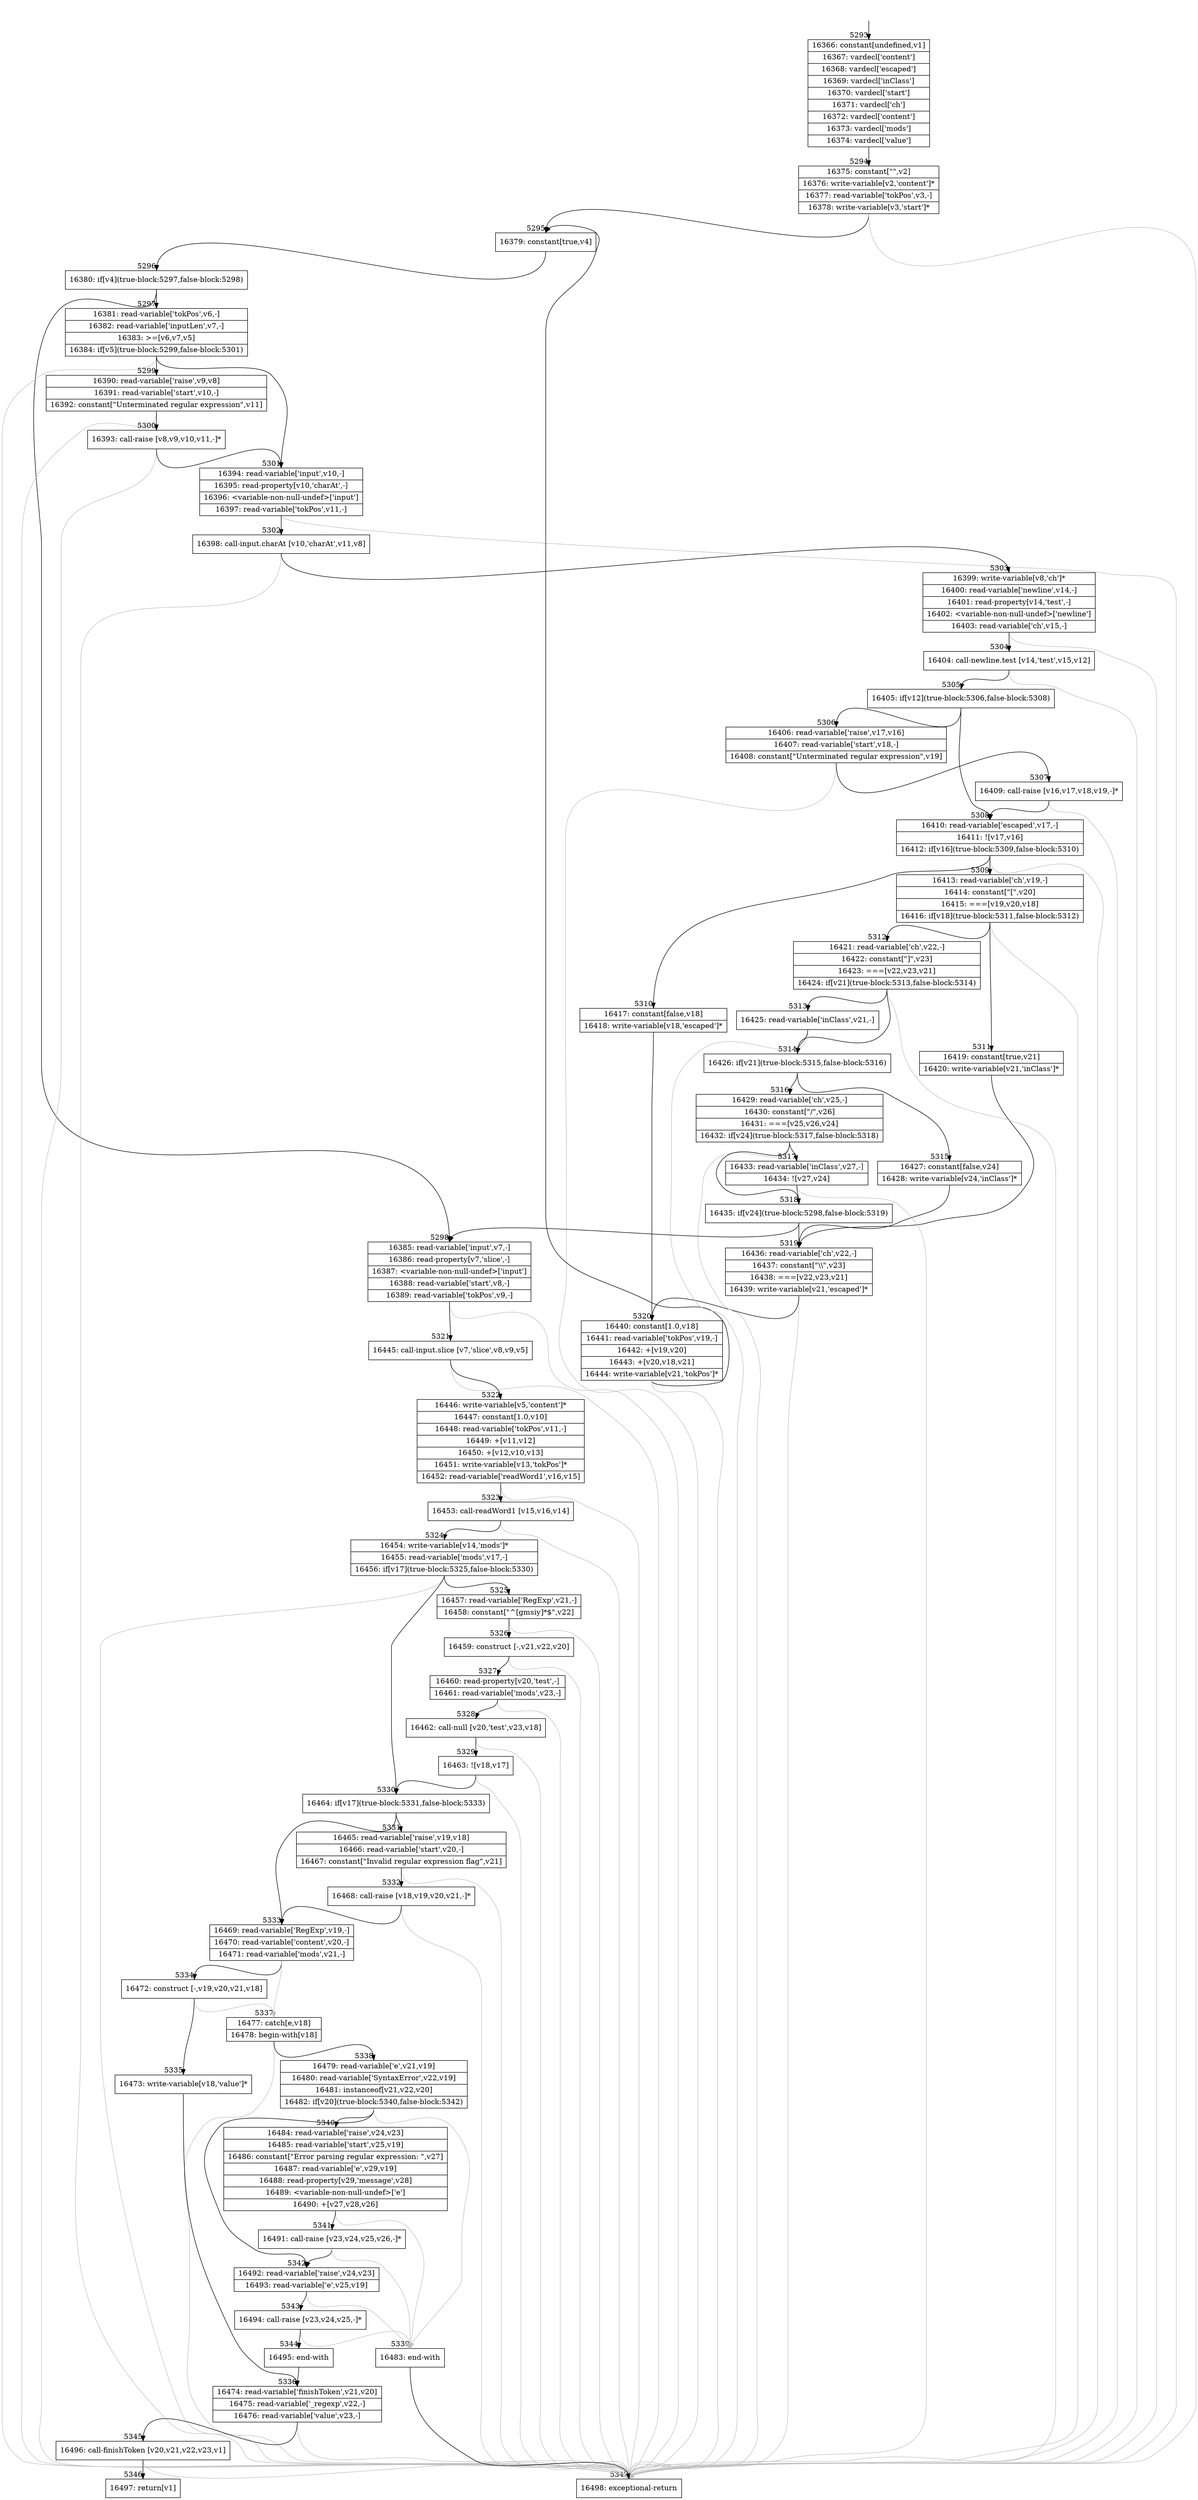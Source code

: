 digraph {
rankdir="TD"
BB_entry317[shape=none,label=""];
BB_entry317 -> BB5293 [tailport=s, headport=n, headlabel="    5293"]
BB5293 [shape=record label="{16366: constant[undefined,v1]|16367: vardecl['content']|16368: vardecl['escaped']|16369: vardecl['inClass']|16370: vardecl['start']|16371: vardecl['ch']|16372: vardecl['content']|16373: vardecl['mods']|16374: vardecl['value']}" ] 
BB5293 -> BB5294 [tailport=s, headport=n, headlabel="      5294"]
BB5294 [shape=record label="{16375: constant[\"\",v2]|16376: write-variable[v2,'content']*|16377: read-variable['tokPos',v3,-]|16378: write-variable[v3,'start']*}" ] 
BB5294 -> BB5295 [tailport=s, headport=n, headlabel="      5295"]
BB5294 -> BB5347 [tailport=s, headport=n, color=gray, headlabel="      5347"]
BB5295 [shape=record label="{16379: constant[true,v4]}" ] 
BB5295 -> BB5296 [tailport=s, headport=n, headlabel="      5296"]
BB5296 [shape=record label="{16380: if[v4](true-block:5297,false-block:5298)}" ] 
BB5296 -> BB5297 [tailport=s, headport=n, headlabel="      5297"]
BB5296 -> BB5298 [tailport=s, headport=n, headlabel="      5298"]
BB5297 [shape=record label="{16381: read-variable['tokPos',v6,-]|16382: read-variable['inputLen',v7,-]|16383: \>=[v6,v7,v5]|16384: if[v5](true-block:5299,false-block:5301)}" ] 
BB5297 -> BB5299 [tailport=s, headport=n, headlabel="      5299"]
BB5297 -> BB5301 [tailport=s, headport=n, headlabel="      5301"]
BB5297 -> BB5347 [tailport=s, headport=n, color=gray]
BB5298 [shape=record label="{16385: read-variable['input',v7,-]|16386: read-property[v7,'slice',-]|16387: \<variable-non-null-undef\>['input']|16388: read-variable['start',v8,-]|16389: read-variable['tokPos',v9,-]}" ] 
BB5298 -> BB5321 [tailport=s, headport=n, headlabel="      5321"]
BB5298 -> BB5347 [tailport=s, headport=n, color=gray]
BB5299 [shape=record label="{16390: read-variable['raise',v9,v8]|16391: read-variable['start',v10,-]|16392: constant[\"Unterminated regular expression\",v11]}" ] 
BB5299 -> BB5300 [tailport=s, headport=n, headlabel="      5300"]
BB5299 -> BB5347 [tailport=s, headport=n, color=gray]
BB5300 [shape=record label="{16393: call-raise [v8,v9,v10,v11,-]*}" ] 
BB5300 -> BB5301 [tailport=s, headport=n]
BB5300 -> BB5347 [tailport=s, headport=n, color=gray]
BB5301 [shape=record label="{16394: read-variable['input',v10,-]|16395: read-property[v10,'charAt',-]|16396: \<variable-non-null-undef\>['input']|16397: read-variable['tokPos',v11,-]}" ] 
BB5301 -> BB5302 [tailport=s, headport=n, headlabel="      5302"]
BB5301 -> BB5347 [tailport=s, headport=n, color=gray]
BB5302 [shape=record label="{16398: call-input.charAt [v10,'charAt',v11,v8]}" ] 
BB5302 -> BB5303 [tailport=s, headport=n, headlabel="      5303"]
BB5302 -> BB5347 [tailport=s, headport=n, color=gray]
BB5303 [shape=record label="{16399: write-variable[v8,'ch']*|16400: read-variable['newline',v14,-]|16401: read-property[v14,'test',-]|16402: \<variable-non-null-undef\>['newline']|16403: read-variable['ch',v15,-]}" ] 
BB5303 -> BB5304 [tailport=s, headport=n, headlabel="      5304"]
BB5303 -> BB5347 [tailport=s, headport=n, color=gray]
BB5304 [shape=record label="{16404: call-newline.test [v14,'test',v15,v12]}" ] 
BB5304 -> BB5305 [tailport=s, headport=n, headlabel="      5305"]
BB5304 -> BB5347 [tailport=s, headport=n, color=gray]
BB5305 [shape=record label="{16405: if[v12](true-block:5306,false-block:5308)}" ] 
BB5305 -> BB5306 [tailport=s, headport=n, headlabel="      5306"]
BB5305 -> BB5308 [tailport=s, headport=n, headlabel="      5308"]
BB5306 [shape=record label="{16406: read-variable['raise',v17,v16]|16407: read-variable['start',v18,-]|16408: constant[\"Unterminated regular expression\",v19]}" ] 
BB5306 -> BB5307 [tailport=s, headport=n, headlabel="      5307"]
BB5306 -> BB5347 [tailport=s, headport=n, color=gray]
BB5307 [shape=record label="{16409: call-raise [v16,v17,v18,v19,-]*}" ] 
BB5307 -> BB5308 [tailport=s, headport=n]
BB5307 -> BB5347 [tailport=s, headport=n, color=gray]
BB5308 [shape=record label="{16410: read-variable['escaped',v17,-]|16411: ![v17,v16]|16412: if[v16](true-block:5309,false-block:5310)}" ] 
BB5308 -> BB5309 [tailport=s, headport=n, headlabel="      5309"]
BB5308 -> BB5310 [tailport=s, headport=n, headlabel="      5310"]
BB5308 -> BB5347 [tailport=s, headport=n, color=gray]
BB5309 [shape=record label="{16413: read-variable['ch',v19,-]|16414: constant[\"[\",v20]|16415: ===[v19,v20,v18]|16416: if[v18](true-block:5311,false-block:5312)}" ] 
BB5309 -> BB5311 [tailport=s, headport=n, headlabel="      5311"]
BB5309 -> BB5312 [tailport=s, headport=n, headlabel="      5312"]
BB5309 -> BB5347 [tailport=s, headport=n, color=gray]
BB5310 [shape=record label="{16417: constant[false,v18]|16418: write-variable[v18,'escaped']*}" ] 
BB5310 -> BB5320 [tailport=s, headport=n, headlabel="      5320"]
BB5311 [shape=record label="{16419: constant[true,v21]|16420: write-variable[v21,'inClass']*}" ] 
BB5311 -> BB5319 [tailport=s, headport=n, headlabel="      5319"]
BB5312 [shape=record label="{16421: read-variable['ch',v22,-]|16422: constant[\"]\",v23]|16423: ===[v22,v23,v21]|16424: if[v21](true-block:5313,false-block:5314)}" ] 
BB5312 -> BB5314 [tailport=s, headport=n, headlabel="      5314"]
BB5312 -> BB5313 [tailport=s, headport=n, headlabel="      5313"]
BB5312 -> BB5347 [tailport=s, headport=n, color=gray]
BB5313 [shape=record label="{16425: read-variable['inClass',v21,-]}" ] 
BB5313 -> BB5314 [tailport=s, headport=n]
BB5313 -> BB5347 [tailport=s, headport=n, color=gray]
BB5314 [shape=record label="{16426: if[v21](true-block:5315,false-block:5316)}" ] 
BB5314 -> BB5315 [tailport=s, headport=n, headlabel="      5315"]
BB5314 -> BB5316 [tailport=s, headport=n, headlabel="      5316"]
BB5315 [shape=record label="{16427: constant[false,v24]|16428: write-variable[v24,'inClass']*}" ] 
BB5315 -> BB5319 [tailport=s, headport=n]
BB5316 [shape=record label="{16429: read-variable['ch',v25,-]|16430: constant[\"/\",v26]|16431: ===[v25,v26,v24]|16432: if[v24](true-block:5317,false-block:5318)}" ] 
BB5316 -> BB5318 [tailport=s, headport=n, headlabel="      5318"]
BB5316 -> BB5317 [tailport=s, headport=n, headlabel="      5317"]
BB5316 -> BB5347 [tailport=s, headport=n, color=gray]
BB5317 [shape=record label="{16433: read-variable['inClass',v27,-]|16434: ![v27,v24]}" ] 
BB5317 -> BB5318 [tailport=s, headport=n]
BB5317 -> BB5347 [tailport=s, headport=n, color=gray]
BB5318 [shape=record label="{16435: if[v24](true-block:5298,false-block:5319)}" ] 
BB5318 -> BB5298 [tailport=s, headport=n]
BB5318 -> BB5319 [tailport=s, headport=n]
BB5319 [shape=record label="{16436: read-variable['ch',v22,-]|16437: constant[\"\\\\\",v23]|16438: ===[v22,v23,v21]|16439: write-variable[v21,'escaped']*}" ] 
BB5319 -> BB5320 [tailport=s, headport=n]
BB5319 -> BB5347 [tailport=s, headport=n, color=gray]
BB5320 [shape=record label="{16440: constant[1.0,v18]|16441: read-variable['tokPos',v19,-]|16442: +[v19,v20]|16443: +[v20,v18,v21]|16444: write-variable[v21,'tokPos']*}" ] 
BB5320 -> BB5295 [tailport=s, headport=n]
BB5320 -> BB5347 [tailport=s, headport=n, color=gray]
BB5321 [shape=record label="{16445: call-input.slice [v7,'slice',v8,v9,v5]}" ] 
BB5321 -> BB5322 [tailport=s, headport=n, headlabel="      5322"]
BB5321 -> BB5347 [tailport=s, headport=n, color=gray]
BB5322 [shape=record label="{16446: write-variable[v5,'content']*|16447: constant[1.0,v10]|16448: read-variable['tokPos',v11,-]|16449: +[v11,v12]|16450: +[v12,v10,v13]|16451: write-variable[v13,'tokPos']*|16452: read-variable['readWord1',v16,v15]}" ] 
BB5322 -> BB5323 [tailport=s, headport=n, headlabel="      5323"]
BB5322 -> BB5347 [tailport=s, headport=n, color=gray]
BB5323 [shape=record label="{16453: call-readWord1 [v15,v16,v14]}" ] 
BB5323 -> BB5324 [tailport=s, headport=n, headlabel="      5324"]
BB5323 -> BB5347 [tailport=s, headport=n, color=gray]
BB5324 [shape=record label="{16454: write-variable[v14,'mods']*|16455: read-variable['mods',v17,-]|16456: if[v17](true-block:5325,false-block:5330)}" ] 
BB5324 -> BB5330 [tailport=s, headport=n, headlabel="      5330"]
BB5324 -> BB5325 [tailport=s, headport=n, headlabel="      5325"]
BB5324 -> BB5347 [tailport=s, headport=n, color=gray]
BB5325 [shape=record label="{16457: read-variable['RegExp',v21,-]|16458: constant[\"^[gmsiy]*$\",v22]}" ] 
BB5325 -> BB5326 [tailport=s, headport=n, headlabel="      5326"]
BB5325 -> BB5347 [tailport=s, headport=n, color=gray]
BB5326 [shape=record label="{16459: construct [-,v21,v22,v20]}" ] 
BB5326 -> BB5327 [tailport=s, headport=n, headlabel="      5327"]
BB5326 -> BB5347 [tailport=s, headport=n, color=gray]
BB5327 [shape=record label="{16460: read-property[v20,'test',-]|16461: read-variable['mods',v23,-]}" ] 
BB5327 -> BB5328 [tailport=s, headport=n, headlabel="      5328"]
BB5327 -> BB5347 [tailport=s, headport=n, color=gray]
BB5328 [shape=record label="{16462: call-null [v20,'test',v23,v18]}" ] 
BB5328 -> BB5329 [tailport=s, headport=n, headlabel="      5329"]
BB5328 -> BB5347 [tailport=s, headport=n, color=gray]
BB5329 [shape=record label="{16463: ![v18,v17]}" ] 
BB5329 -> BB5330 [tailport=s, headport=n]
BB5329 -> BB5347 [tailport=s, headport=n, color=gray]
BB5330 [shape=record label="{16464: if[v17](true-block:5331,false-block:5333)}" ] 
BB5330 -> BB5331 [tailport=s, headport=n, headlabel="      5331"]
BB5330 -> BB5333 [tailport=s, headport=n, headlabel="      5333"]
BB5331 [shape=record label="{16465: read-variable['raise',v19,v18]|16466: read-variable['start',v20,-]|16467: constant[\"Invalid regular expression flag\",v21]}" ] 
BB5331 -> BB5332 [tailport=s, headport=n, headlabel="      5332"]
BB5331 -> BB5347 [tailport=s, headport=n, color=gray]
BB5332 [shape=record label="{16468: call-raise [v18,v19,v20,v21,-]*}" ] 
BB5332 -> BB5333 [tailport=s, headport=n]
BB5332 -> BB5347 [tailport=s, headport=n, color=gray]
BB5333 [shape=record label="{16469: read-variable['RegExp',v19,-]|16470: read-variable['content',v20,-]|16471: read-variable['mods',v21,-]}" ] 
BB5333 -> BB5334 [tailport=s, headport=n, headlabel="      5334"]
BB5333 -> BB5337 [tailport=s, headport=n, color=gray, headlabel="      5337"]
BB5334 [shape=record label="{16472: construct [-,v19,v20,v21,v18]}" ] 
BB5334 -> BB5335 [tailport=s, headport=n, headlabel="      5335"]
BB5334 -> BB5337 [tailport=s, headport=n, color=gray]
BB5335 [shape=record label="{16473: write-variable[v18,'value']*}" ] 
BB5335 -> BB5336 [tailport=s, headport=n, headlabel="      5336"]
BB5336 [shape=record label="{16474: read-variable['finishToken',v21,v20]|16475: read-variable['_regexp',v22,-]|16476: read-variable['value',v23,-]}" ] 
BB5336 -> BB5345 [tailport=s, headport=n, headlabel="      5345"]
BB5336 -> BB5347 [tailport=s, headport=n, color=gray]
BB5337 [shape=record label="{16477: catch[e,v18]|16478: begin-with[v18]}" ] 
BB5337 -> BB5338 [tailport=s, headport=n, headlabel="      5338"]
BB5337 -> BB5347 [tailport=s, headport=n, color=gray]
BB5338 [shape=record label="{16479: read-variable['e',v21,v19]|16480: read-variable['SyntaxError',v22,v19]|16481: instanceof[v21,v22,v20]|16482: if[v20](true-block:5340,false-block:5342)}" ] 
BB5338 -> BB5340 [tailport=s, headport=n, headlabel="      5340"]
BB5338 -> BB5342 [tailport=s, headport=n, headlabel="      5342"]
BB5338 -> BB5339 [tailport=s, headport=n, color=gray, headlabel="      5339"]
BB5339 [shape=record label="{16483: end-with}" ] 
BB5339 -> BB5347 [tailport=s, headport=n]
BB5340 [shape=record label="{16484: read-variable['raise',v24,v23]|16485: read-variable['start',v25,v19]|16486: constant[\"Error parsing regular expression: \",v27]|16487: read-variable['e',v29,v19]|16488: read-property[v29,'message',v28]|16489: \<variable-non-null-undef\>['e']|16490: +[v27,v28,v26]}" ] 
BB5340 -> BB5341 [tailport=s, headport=n, headlabel="      5341"]
BB5340 -> BB5339 [tailport=s, headport=n, color=gray]
BB5341 [shape=record label="{16491: call-raise [v23,v24,v25,v26,-]*}" ] 
BB5341 -> BB5342 [tailport=s, headport=n]
BB5341 -> BB5339 [tailport=s, headport=n, color=gray]
BB5342 [shape=record label="{16492: read-variable['raise',v24,v23]|16493: read-variable['e',v25,v19]}" ] 
BB5342 -> BB5343 [tailport=s, headport=n, headlabel="      5343"]
BB5342 -> BB5339 [tailport=s, headport=n, color=gray]
BB5343 [shape=record label="{16494: call-raise [v23,v24,v25,-]*}" ] 
BB5343 -> BB5344 [tailport=s, headport=n, headlabel="      5344"]
BB5343 -> BB5339 [tailport=s, headport=n, color=gray]
BB5344 [shape=record label="{16495: end-with}" ] 
BB5344 -> BB5336 [tailport=s, headport=n]
BB5345 [shape=record label="{16496: call-finishToken [v20,v21,v22,v23,v1]}" ] 
BB5345 -> BB5346 [tailport=s, headport=n, headlabel="      5346"]
BB5345 -> BB5347 [tailport=s, headport=n, color=gray]
BB5346 [shape=record label="{16497: return[v1]}" ] 
BB5347 [shape=record label="{16498: exceptional-return}" ] 
//#$~ 5469
}
